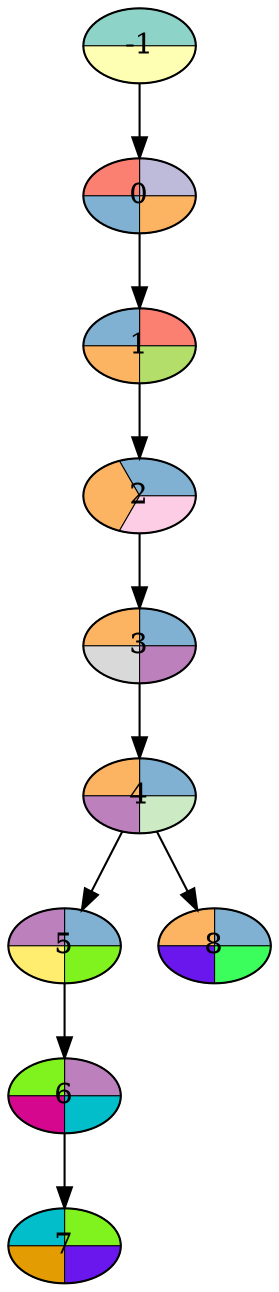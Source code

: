 digraph statespace {
node [colorscheme="set312" style=wedged]
-1 [fillcolor="1:2"]
0 [fillcolor="3:4:5:6"]
-1 -> 0
1 [fillcolor="4:5:6:7"]
0 -> 1
2 [fillcolor="5:6:8"]
1 -> 2
3 [fillcolor="5:6:9:10"]
2 -> 3
4 [fillcolor="5:6:10:11"]
3 -> 4
5 [fillcolor="5:10:12:#80f31f"]
4 -> 5
6 [fillcolor="10:#80f31f:#d5078e:#01beca"]
5 -> 6
7 [fillcolor="#80f31f:#01beca:#e49c03:#6917ed"]
6 -> 7
8 [fillcolor="5:6:#6917ed:#3bfd5b"]
4 -> 8
}
